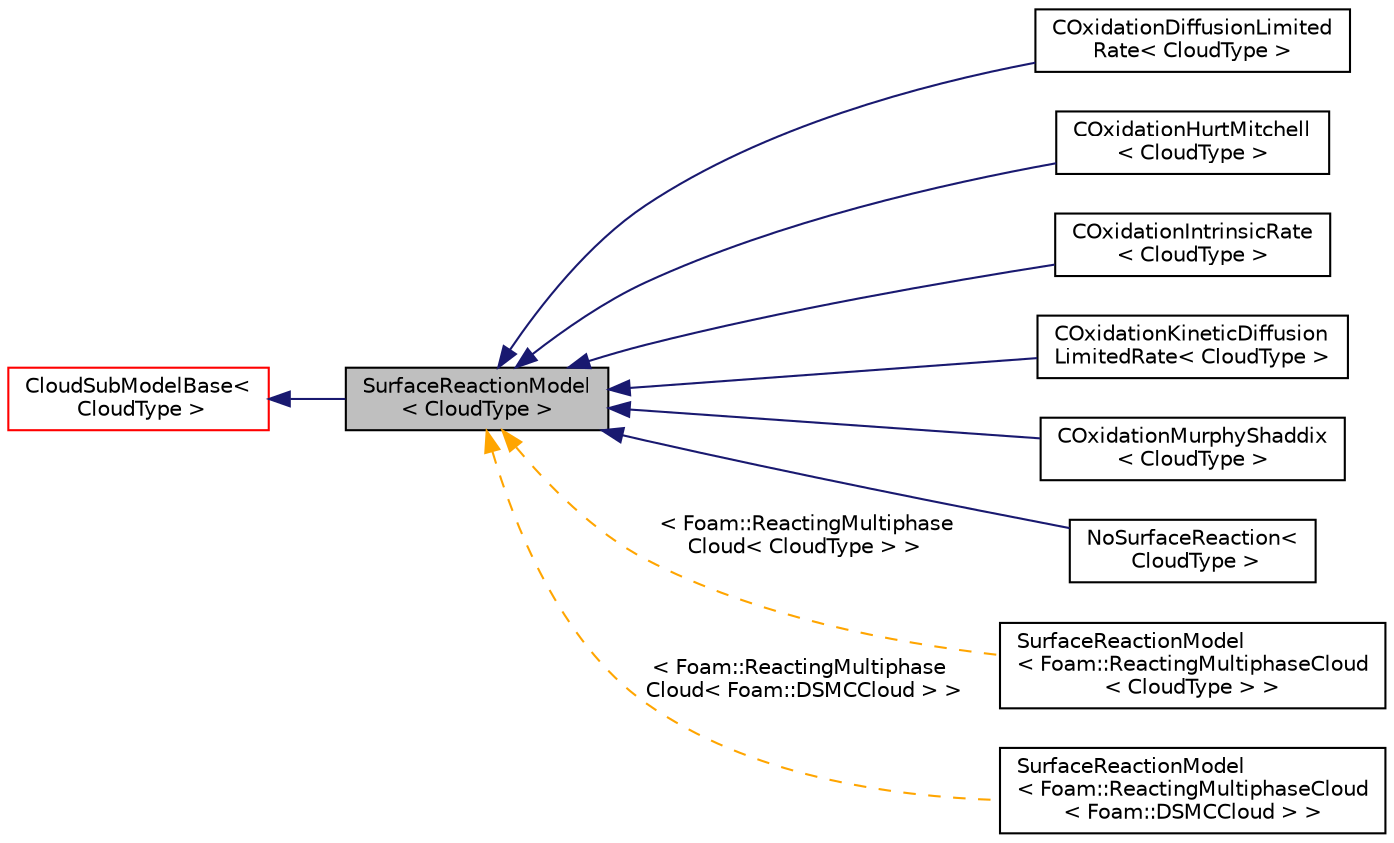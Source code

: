 digraph "SurfaceReactionModel&lt; CloudType &gt;"
{
  bgcolor="transparent";
  edge [fontname="Helvetica",fontsize="10",labelfontname="Helvetica",labelfontsize="10"];
  node [fontname="Helvetica",fontsize="10",shape=record];
  rankdir="LR";
  Node1 [label="SurfaceReactionModel\l\< CloudType \>",height=0.2,width=0.4,color="black", fillcolor="grey75", style="filled", fontcolor="black"];
  Node2 -> Node1 [dir="back",color="midnightblue",fontsize="10",style="solid",fontname="Helvetica"];
  Node2 [label="CloudSubModelBase\<\l CloudType \>",height=0.2,width=0.4,color="red",URL="$a00290.html",tooltip="Base class for cloud sub-models. "];
  Node1 -> Node3 [dir="back",color="midnightblue",fontsize="10",style="solid",fontname="Helvetica"];
  Node3 [label="COxidationDiffusionLimited\lRate\< CloudType \>",height=0.2,width=0.4,color="black",URL="$a00425.html",tooltip="Diffusion limited rate surface reaction model for coal parcels. Limited to: "];
  Node1 -> Node4 [dir="back",color="midnightblue",fontsize="10",style="solid",fontname="Helvetica"];
  Node4 [label="COxidationHurtMitchell\l\< CloudType \>",height=0.2,width=0.4,color="black",URL="$a00426.html",tooltip="Char oxidation model given by Hurt and Mitchell: "];
  Node1 -> Node5 [dir="back",color="midnightblue",fontsize="10",style="solid",fontname="Helvetica"];
  Node5 [label="COxidationIntrinsicRate\l\< CloudType \>",height=0.2,width=0.4,color="black",URL="$a00427.html",tooltip="Intrinsic char surface reaction mndel. "];
  Node1 -> Node6 [dir="back",color="midnightblue",fontsize="10",style="solid",fontname="Helvetica"];
  Node6 [label="COxidationKineticDiffusion\lLimitedRate\< CloudType \>",height=0.2,width=0.4,color="black",URL="$a00428.html",tooltip="Kinetic/diffusion limited rate surface reaction model for coal parcels. Limited to: ..."];
  Node1 -> Node7 [dir="back",color="midnightblue",fontsize="10",style="solid",fontname="Helvetica"];
  Node7 [label="COxidationMurphyShaddix\l\< CloudType \>",height=0.2,width=0.4,color="black",URL="$a00429.html",tooltip="Limited to C(s) + O2 -> CO2. "];
  Node1 -> Node8 [dir="back",color="midnightblue",fontsize="10",style="solid",fontname="Helvetica"];
  Node8 [label="NoSurfaceReaction\<\l CloudType \>",height=0.2,width=0.4,color="black",URL="$a01654.html",tooltip="Dummy surface reaction model for &#39;none&#39;. "];
  Node1 -> Node9 [dir="back",color="orange",fontsize="10",style="dashed",label=" \< Foam::ReactingMultiphase\lCloud\< CloudType \> \>" ,fontname="Helvetica"];
  Node9 [label="SurfaceReactionModel\l\< Foam::ReactingMultiphaseCloud\l\< CloudType \> \>",height=0.2,width=0.4,color="black",URL="$a02490.html"];
  Node1 -> Node10 [dir="back",color="orange",fontsize="10",style="dashed",label=" \< Foam::ReactingMultiphase\lCloud\< Foam::DSMCCloud \> \>" ,fontname="Helvetica"];
  Node10 [label="SurfaceReactionModel\l\< Foam::ReactingMultiphaseCloud\l\< Foam::DSMCCloud \> \>",height=0.2,width=0.4,color="black",URL="$a02490.html"];
}
